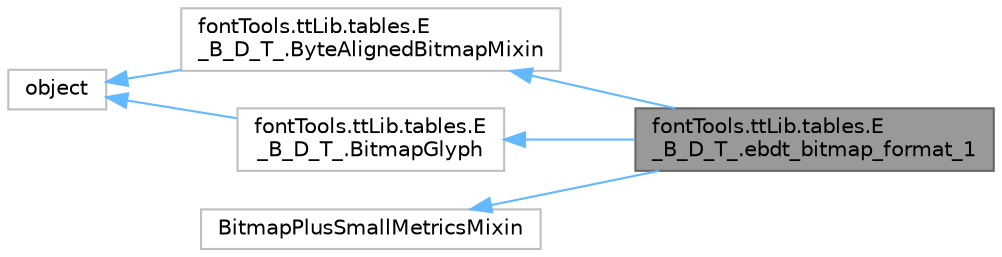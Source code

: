 digraph "fontTools.ttLib.tables.E_B_D_T_.ebdt_bitmap_format_1"
{
 // LATEX_PDF_SIZE
  bgcolor="transparent";
  edge [fontname=Helvetica,fontsize=10,labelfontname=Helvetica,labelfontsize=10];
  node [fontname=Helvetica,fontsize=10,shape=box,height=0.2,width=0.4];
  rankdir="LR";
  Node1 [id="Node000001",label="fontTools.ttLib.tables.E\l_B_D_T_.ebdt_bitmap_format_1",height=0.2,width=0.4,color="gray40", fillcolor="grey60", style="filled", fontcolor="black",tooltip=" "];
  Node2 -> Node1 [id="edge1_Node000001_Node000002",dir="back",color="steelblue1",style="solid",tooltip=" "];
  Node2 [id="Node000002",label="fontTools.ttLib.tables.E\l_B_D_T_.ByteAlignedBitmapMixin",height=0.2,width=0.4,color="grey75", fillcolor="white", style="filled",URL="$dc/dfe/classfontTools_1_1ttLib_1_1tables_1_1E__B__D__T___1_1ByteAlignedBitmapMixin.html",tooltip=" "];
  Node3 -> Node2 [id="edge2_Node000002_Node000003",dir="back",color="steelblue1",style="solid",tooltip=" "];
  Node3 [id="Node000003",label="object",height=0.2,width=0.4,color="grey75", fillcolor="white", style="filled",tooltip=" "];
  Node4 -> Node1 [id="edge3_Node000001_Node000004",dir="back",color="steelblue1",style="solid",tooltip=" "];
  Node4 [id="Node000004",label="BitmapPlusSmallMetricsMixin",height=0.2,width=0.4,color="grey75", fillcolor="white", style="filled",URL="$d4/daf/classBitmapPlusSmallMetricsMixin.html",tooltip=" "];
  Node5 -> Node1 [id="edge4_Node000001_Node000005",dir="back",color="steelblue1",style="solid",tooltip=" "];
  Node5 [id="Node000005",label="fontTools.ttLib.tables.E\l_B_D_T_.BitmapGlyph",height=0.2,width=0.4,color="grey75", fillcolor="white", style="filled",URL="$d0/dc9/classfontTools_1_1ttLib_1_1tables_1_1E__B__D__T___1_1BitmapGlyph.html",tooltip=" "];
  Node3 -> Node5 [id="edge5_Node000005_Node000003",dir="back",color="steelblue1",style="solid",tooltip=" "];
}
